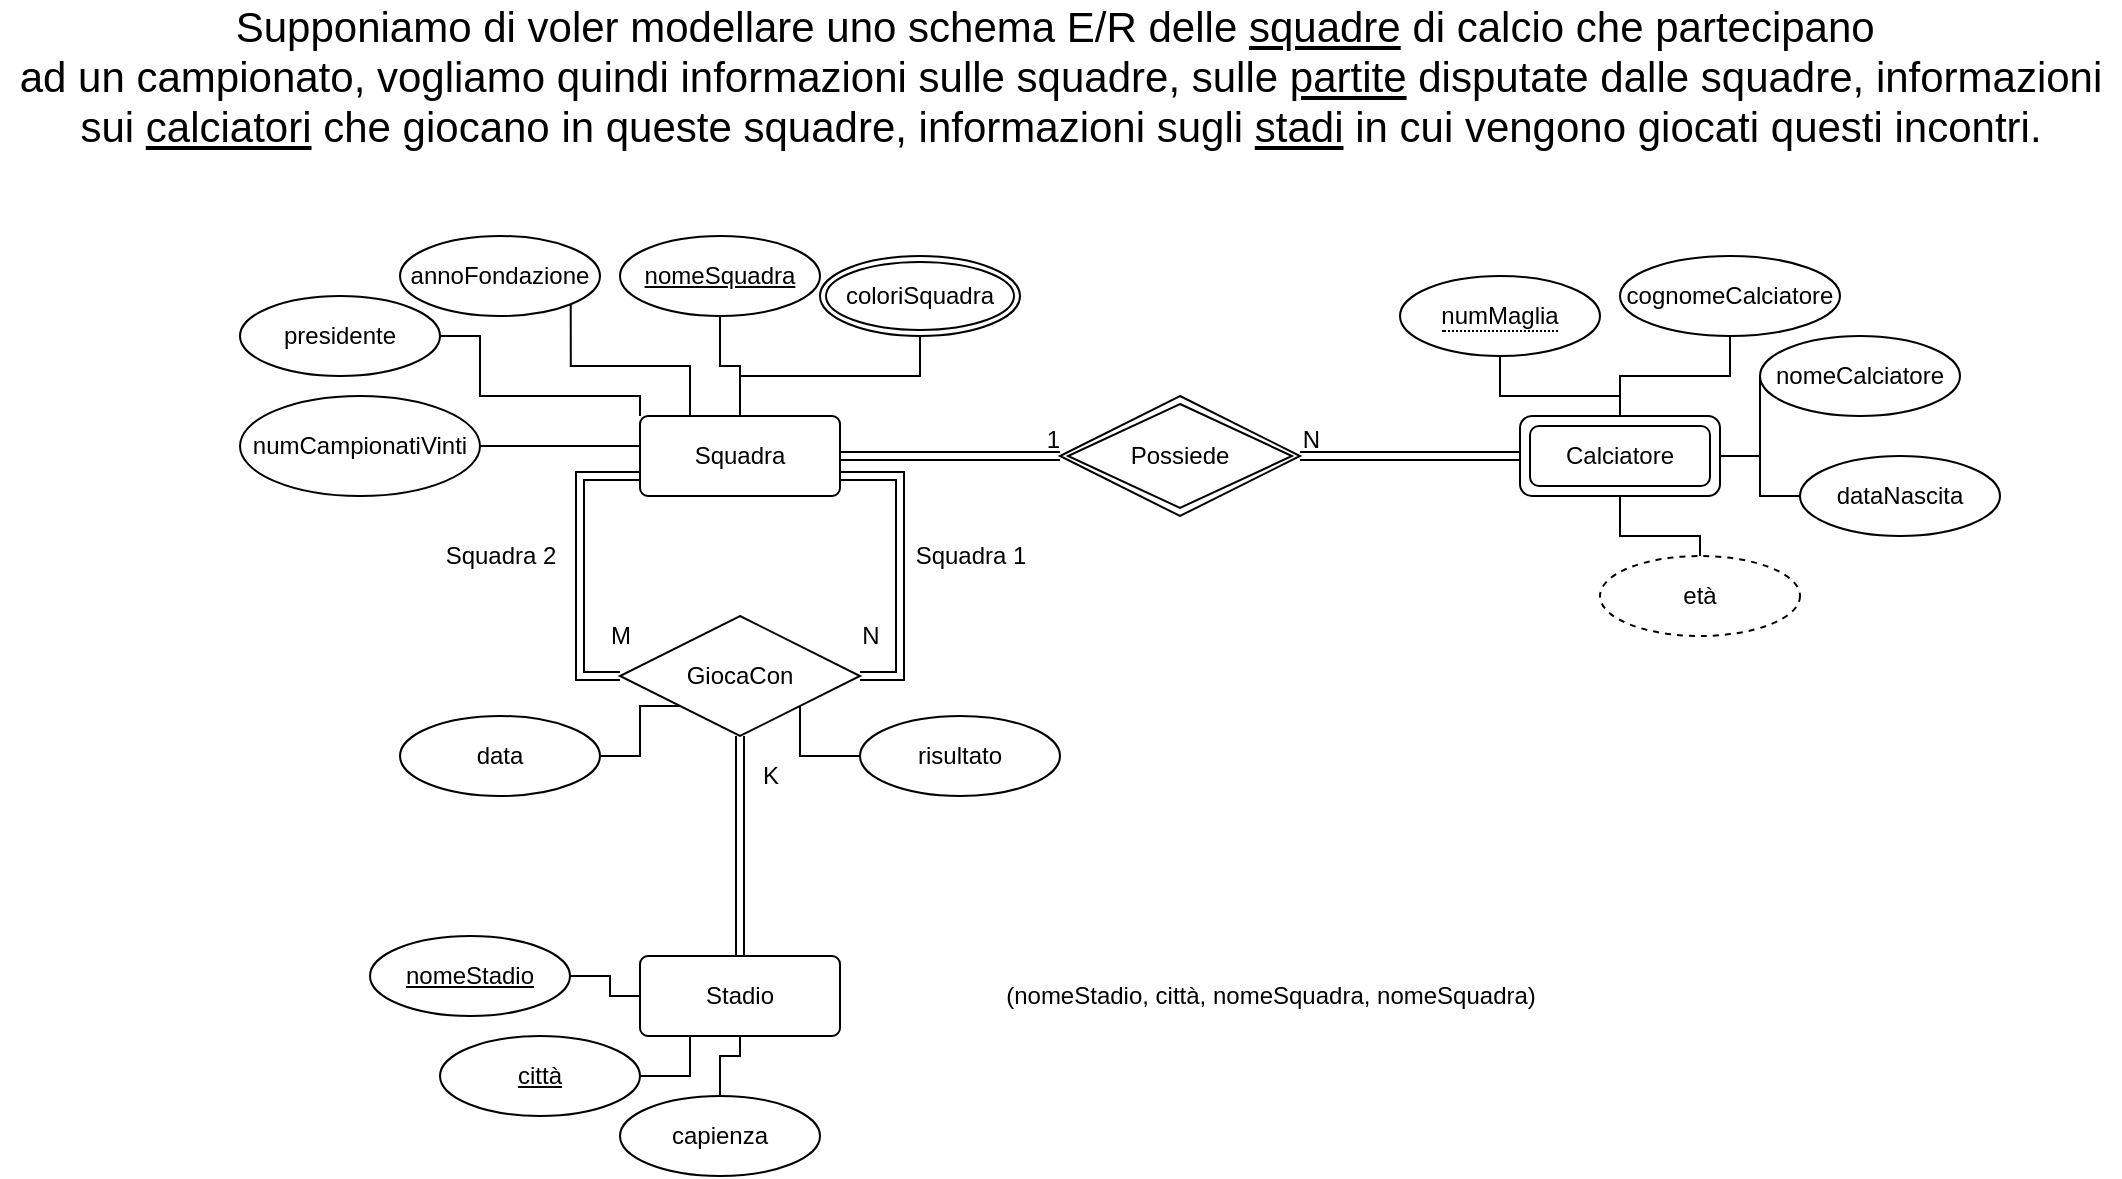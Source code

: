 <mxfile version="13.0.1" type="device"><diagram id="q0JTB-GfVeCKMsjpY5aI" name="Page-1"><mxGraphModel dx="541" dy="359" grid="1" gridSize="10" guides="1" tooltips="1" connect="1" arrows="1" fold="1" page="1" pageScale="1" pageWidth="1827" pageHeight="16900" math="0" shadow="0"><root><mxCell id="0"/><mxCell id="1" parent="0"/><mxCell id="TRV-0-cWPBI3vSq-Ukxo-1" value="&lt;span style=&quot;font-size: 21px&quot;&gt;Supponiamo di voler modellare uno schema E/R delle &lt;u&gt;squadre&lt;/u&gt; di calcio che partecipano&amp;nbsp;&lt;br&gt;&lt;/span&gt;&lt;font style=&quot;font-size: 21px&quot;&gt;ad un campionato, vogliamo quindi informazioni sulle squadre, sulle &lt;u&gt;partite&lt;/u&gt; disputate dalle squadre, informazioni&lt;br&gt;&lt;/font&gt;&lt;font style=&quot;font-size: 21px&quot;&gt;sui &lt;u&gt;calciatori&lt;/u&gt; che giocano in queste squadre, informazioni sugli &lt;u&gt;stadi&lt;/u&gt; in cui vengono giocati questi incontri.&lt;/font&gt;" style="text;html=1;align=center;verticalAlign=middle;resizable=0;points=[];autosize=1;" vertex="1" parent="1"><mxGeometry x="30" y="100" width="1060" height="60" as="geometry"/></mxCell><mxCell id="TRV-0-cWPBI3vSq-Ukxo-93" style="edgeStyle=orthogonalEdgeStyle;rounded=0;orthogonalLoop=1;jettySize=auto;html=1;endArrow=none;endFill=0;" edge="1" parent="1" source="TRV-0-cWPBI3vSq-Ukxo-84" target="TRV-0-cWPBI3vSq-Ukxo-89"><mxGeometry relative="1" as="geometry"/></mxCell><mxCell id="TRV-0-cWPBI3vSq-Ukxo-94" style="edgeStyle=orthogonalEdgeStyle;rounded=0;orthogonalLoop=1;jettySize=auto;html=1;entryX=1;entryY=1;entryDx=0;entryDy=0;endArrow=none;endFill=0;exitX=0.25;exitY=0;exitDx=0;exitDy=0;" edge="1" parent="1" source="TRV-0-cWPBI3vSq-Ukxo-84" target="TRV-0-cWPBI3vSq-Ukxo-90"><mxGeometry relative="1" as="geometry"/></mxCell><mxCell id="TRV-0-cWPBI3vSq-Ukxo-95" style="edgeStyle=orthogonalEdgeStyle;rounded=0;orthogonalLoop=1;jettySize=auto;html=1;entryX=0.5;entryY=1;entryDx=0;entryDy=0;endArrow=none;endFill=0;" edge="1" parent="1" source="TRV-0-cWPBI3vSq-Ukxo-84" target="TRV-0-cWPBI3vSq-Ukxo-87"><mxGeometry relative="1" as="geometry"/></mxCell><mxCell id="TRV-0-cWPBI3vSq-Ukxo-96" style="edgeStyle=orthogonalEdgeStyle;rounded=0;orthogonalLoop=1;jettySize=auto;html=1;entryX=1;entryY=0.5;entryDx=0;entryDy=0;endArrow=none;endFill=0;exitX=0;exitY=0;exitDx=0;exitDy=0;" edge="1" parent="1" source="TRV-0-cWPBI3vSq-Ukxo-84" target="TRV-0-cWPBI3vSq-Ukxo-91"><mxGeometry relative="1" as="geometry"><Array as="points"><mxPoint x="350" y="290"/><mxPoint x="270" y="290"/><mxPoint x="270" y="260"/></Array></mxGeometry></mxCell><mxCell id="TRV-0-cWPBI3vSq-Ukxo-97" style="edgeStyle=orthogonalEdgeStyle;rounded=0;orthogonalLoop=1;jettySize=auto;html=1;entryX=1;entryY=0.5;entryDx=0;entryDy=0;endArrow=none;endFill=0;exitX=0;exitY=0.5;exitDx=0;exitDy=0;" edge="1" parent="1" source="TRV-0-cWPBI3vSq-Ukxo-84" target="TRV-0-cWPBI3vSq-Ukxo-92"><mxGeometry relative="1" as="geometry"><Array as="points"><mxPoint x="350" y="315"/></Array></mxGeometry></mxCell><mxCell id="TRV-0-cWPBI3vSq-Ukxo-99" style="edgeStyle=orthogonalEdgeStyle;rounded=0;orthogonalLoop=1;jettySize=auto;html=1;entryX=0;entryY=0.5;entryDx=0;entryDy=0;endArrow=none;endFill=0;shape=link;" edge="1" parent="1" source="TRV-0-cWPBI3vSq-Ukxo-84"><mxGeometry relative="1" as="geometry"><mxPoint x="560" y="320" as="targetPoint"/></mxGeometry></mxCell><mxCell id="TRV-0-cWPBI3vSq-Ukxo-84" value="Squadra" style="rounded=1;arcSize=10;whiteSpace=wrap;html=1;align=center;" vertex="1" parent="1"><mxGeometry x="350" y="300" width="100" height="40" as="geometry"/></mxCell><mxCell id="TRV-0-cWPBI3vSq-Ukxo-129" style="edgeStyle=orthogonalEdgeStyle;rounded=0;orthogonalLoop=1;jettySize=auto;html=1;entryX=0.5;entryY=1;entryDx=0;entryDy=0;endArrow=none;endFill=0;shape=link;" edge="1" parent="1" source="TRV-0-cWPBI3vSq-Ukxo-85" target="TRV-0-cWPBI3vSq-Ukxo-121"><mxGeometry relative="1" as="geometry"/></mxCell><mxCell id="TRV-0-cWPBI3vSq-Ukxo-85" value="Stadio" style="rounded=1;arcSize=10;whiteSpace=wrap;html=1;align=center;" vertex="1" parent="1"><mxGeometry x="350" y="570" width="100" height="40" as="geometry"/></mxCell><mxCell id="TRV-0-cWPBI3vSq-Ukxo-87" value="&lt;u&gt;nomeSquadra&lt;/u&gt;" style="ellipse;whiteSpace=wrap;html=1;align=center;" vertex="1" parent="1"><mxGeometry x="340" y="210" width="100" height="40" as="geometry"/></mxCell><mxCell id="TRV-0-cWPBI3vSq-Ukxo-89" value="coloriSquadra" style="ellipse;shape=doubleEllipse;margin=3;whiteSpace=wrap;html=1;align=center;" vertex="1" parent="1"><mxGeometry x="440" y="220" width="100" height="40" as="geometry"/></mxCell><mxCell id="TRV-0-cWPBI3vSq-Ukxo-90" value="annoFondazione" style="ellipse;whiteSpace=wrap;html=1;align=center;" vertex="1" parent="1"><mxGeometry x="230" y="210" width="100" height="40" as="geometry"/></mxCell><mxCell id="TRV-0-cWPBI3vSq-Ukxo-91" value="presidente" style="ellipse;whiteSpace=wrap;html=1;align=center;" vertex="1" parent="1"><mxGeometry x="150" y="240" width="100" height="40" as="geometry"/></mxCell><mxCell id="TRV-0-cWPBI3vSq-Ukxo-92" value="numCampionatiVinti" style="ellipse;whiteSpace=wrap;html=1;align=center;" vertex="1" parent="1"><mxGeometry x="150" y="290" width="120" height="50" as="geometry"/></mxCell><mxCell id="TRV-0-cWPBI3vSq-Ukxo-101" value="" style="endArrow=none;html=1;rounded=0;entryX=1;entryY=0.5;entryDx=0;entryDy=0;exitX=0;exitY=0.5;exitDx=0;exitDy=0;shape=link;" edge="1" parent="1"><mxGeometry relative="1" as="geometry"><mxPoint x="790" y="320" as="sourcePoint"/><mxPoint x="680" y="320" as="targetPoint"/></mxGeometry></mxCell><mxCell id="TRV-0-cWPBI3vSq-Ukxo-102" value="N" style="resizable=0;html=1;align=right;verticalAlign=bottom;" connectable="0" vertex="1" parent="TRV-0-cWPBI3vSq-Ukxo-101"><mxGeometry x="1" relative="1" as="geometry"><mxPoint x="10" as="offset"/></mxGeometry></mxCell><mxCell id="TRV-0-cWPBI3vSq-Ukxo-103" value="1" style="resizable=0;html=1;align=right;verticalAlign=bottom;" connectable="0" vertex="1" parent="1"><mxGeometry x="550" y="320" as="geometry"><mxPoint x="10" as="offset"/></mxGeometry></mxCell><mxCell id="TRV-0-cWPBI3vSq-Ukxo-104" value="Possiede" style="shape=rhombus;double=1;perimeter=rhombusPerimeter;whiteSpace=wrap;html=1;align=center;" vertex="1" parent="1"><mxGeometry x="560" y="290" width="120" height="60" as="geometry"/></mxCell><mxCell id="TRV-0-cWPBI3vSq-Ukxo-108" value="" style="edgeStyle=orthogonalEdgeStyle;shape=link;rounded=0;orthogonalLoop=1;jettySize=auto;html=1;endArrow=none;endFill=0;" edge="1" parent="1" source="TRV-0-cWPBI3vSq-Ukxo-106"><mxGeometry relative="1" as="geometry"><mxPoint x="710" y="320" as="targetPoint"/></mxGeometry></mxCell><mxCell id="TRV-0-cWPBI3vSq-Ukxo-115" style="edgeStyle=orthogonalEdgeStyle;rounded=0;orthogonalLoop=1;jettySize=auto;html=1;endArrow=none;endFill=0;" edge="1" parent="1" source="TRV-0-cWPBI3vSq-Ukxo-106" target="TRV-0-cWPBI3vSq-Ukxo-110"><mxGeometry relative="1" as="geometry"/></mxCell><mxCell id="TRV-0-cWPBI3vSq-Ukxo-116" style="edgeStyle=orthogonalEdgeStyle;rounded=0;orthogonalLoop=1;jettySize=auto;html=1;endArrow=none;endFill=0;" edge="1" parent="1" source="TRV-0-cWPBI3vSq-Ukxo-106" target="TRV-0-cWPBI3vSq-Ukxo-114"><mxGeometry relative="1" as="geometry"/></mxCell><mxCell id="TRV-0-cWPBI3vSq-Ukxo-119" style="edgeStyle=orthogonalEdgeStyle;rounded=0;orthogonalLoop=1;jettySize=auto;html=1;entryX=0.5;entryY=0;entryDx=0;entryDy=0;endArrow=none;endFill=0;" edge="1" parent="1" source="TRV-0-cWPBI3vSq-Ukxo-106" target="TRV-0-cWPBI3vSq-Ukxo-118"><mxGeometry relative="1" as="geometry"/></mxCell><mxCell id="TRV-0-cWPBI3vSq-Ukxo-106" value="Calciatore" style="rounded=1;shape=ext;margin=3;double=1;whiteSpace=wrap;html=1;align=center;" vertex="1" parent="1"><mxGeometry x="790" y="300" width="100" height="40" as="geometry"/></mxCell><mxCell id="TRV-0-cWPBI3vSq-Ukxo-110" value="cognomeCalciatore" style="ellipse;whiteSpace=wrap;html=1;align=center;" vertex="1" parent="1"><mxGeometry x="840" y="220" width="110" height="40" as="geometry"/></mxCell><mxCell id="TRV-0-cWPBI3vSq-Ukxo-113" style="edgeStyle=orthogonalEdgeStyle;rounded=0;orthogonalLoop=1;jettySize=auto;html=1;entryX=0.5;entryY=0;entryDx=0;entryDy=0;endArrow=none;endFill=0;" edge="1" parent="1" source="TRV-0-cWPBI3vSq-Ukxo-112" target="TRV-0-cWPBI3vSq-Ukxo-106"><mxGeometry relative="1" as="geometry"/></mxCell><mxCell id="TRV-0-cWPBI3vSq-Ukxo-112" value="&lt;span style=&quot;border-bottom: 1px dotted&quot;&gt;numMaglia&lt;/span&gt;" style="ellipse;whiteSpace=wrap;html=1;align=center;" vertex="1" parent="1"><mxGeometry x="730" y="230" width="100" height="40" as="geometry"/></mxCell><mxCell id="TRV-0-cWPBI3vSq-Ukxo-114" value="nomeCalciatore" style="ellipse;whiteSpace=wrap;html=1;align=center;" vertex="1" parent="1"><mxGeometry x="910" y="260" width="100" height="40" as="geometry"/></mxCell><mxCell id="TRV-0-cWPBI3vSq-Ukxo-120" style="edgeStyle=orthogonalEdgeStyle;rounded=0;orthogonalLoop=1;jettySize=auto;html=1;entryX=1;entryY=0.5;entryDx=0;entryDy=0;endArrow=none;endFill=0;" edge="1" parent="1" source="TRV-0-cWPBI3vSq-Ukxo-117" target="TRV-0-cWPBI3vSq-Ukxo-106"><mxGeometry relative="1" as="geometry"/></mxCell><mxCell id="TRV-0-cWPBI3vSq-Ukxo-117" value="dataNascita" style="ellipse;whiteSpace=wrap;html=1;align=center;" vertex="1" parent="1"><mxGeometry x="930" y="320" width="100" height="40" as="geometry"/></mxCell><mxCell id="TRV-0-cWPBI3vSq-Ukxo-118" value="età" style="ellipse;whiteSpace=wrap;html=1;align=center;dashed=1;" vertex="1" parent="1"><mxGeometry x="830" y="370" width="100" height="40" as="geometry"/></mxCell><mxCell id="TRV-0-cWPBI3vSq-Ukxo-122" style="edgeStyle=orthogonalEdgeStyle;rounded=0;orthogonalLoop=1;jettySize=auto;html=1;endArrow=none;endFill=0;entryX=0;entryY=0.75;entryDx=0;entryDy=0;shape=link;" edge="1" parent="1" source="TRV-0-cWPBI3vSq-Ukxo-121" target="TRV-0-cWPBI3vSq-Ukxo-84"><mxGeometry relative="1" as="geometry"><mxPoint x="320" y="330" as="targetPoint"/><Array as="points"><mxPoint x="320" y="430"/><mxPoint x="320" y="330"/></Array></mxGeometry></mxCell><mxCell id="TRV-0-cWPBI3vSq-Ukxo-123" style="edgeStyle=orthogonalEdgeStyle;rounded=0;orthogonalLoop=1;jettySize=auto;html=1;entryX=1;entryY=0.75;entryDx=0;entryDy=0;endArrow=none;endFill=0;shape=link;" edge="1" parent="1" source="TRV-0-cWPBI3vSq-Ukxo-121" target="TRV-0-cWPBI3vSq-Ukxo-84"><mxGeometry relative="1" as="geometry"><Array as="points"><mxPoint x="480" y="430"/><mxPoint x="480" y="330"/></Array></mxGeometry></mxCell><mxCell id="TRV-0-cWPBI3vSq-Ukxo-121" value="GiocaCon" style="shape=rhombus;perimeter=rhombusPerimeter;whiteSpace=wrap;html=1;align=center;" vertex="1" parent="1"><mxGeometry x="340" y="400" width="120" height="60" as="geometry"/></mxCell><mxCell id="TRV-0-cWPBI3vSq-Ukxo-124" value="M" style="text;html=1;align=center;verticalAlign=middle;resizable=0;points=[];autosize=1;" vertex="1" parent="1"><mxGeometry x="325" y="400" width="30" height="20" as="geometry"/></mxCell><mxCell id="TRV-0-cWPBI3vSq-Ukxo-125" value="Squadra 2" style="text;html=1;align=center;verticalAlign=middle;resizable=0;points=[];autosize=1;" vertex="1" parent="1"><mxGeometry x="245" y="360" width="70" height="20" as="geometry"/></mxCell><mxCell id="TRV-0-cWPBI3vSq-Ukxo-126" value="Squadra 1" style="text;html=1;align=center;verticalAlign=middle;resizable=0;points=[];autosize=1;" vertex="1" parent="1"><mxGeometry x="480" y="360" width="70" height="20" as="geometry"/></mxCell><mxCell id="TRV-0-cWPBI3vSq-Ukxo-127" value="N" style="text;html=1;align=center;verticalAlign=middle;resizable=0;points=[];autosize=1;" vertex="1" parent="1"><mxGeometry x="455" y="400" width="20" height="20" as="geometry"/></mxCell><mxCell id="TRV-0-cWPBI3vSq-Ukxo-133" style="edgeStyle=orthogonalEdgeStyle;rounded=0;orthogonalLoop=1;jettySize=auto;html=1;entryX=1;entryY=1;entryDx=0;entryDy=0;endArrow=none;endFill=0;exitX=0;exitY=0.5;exitDx=0;exitDy=0;" edge="1" parent="1" source="TRV-0-cWPBI3vSq-Ukxo-130" target="TRV-0-cWPBI3vSq-Ukxo-121"><mxGeometry relative="1" as="geometry"/></mxCell><mxCell id="TRV-0-cWPBI3vSq-Ukxo-130" value="risultato" style="ellipse;whiteSpace=wrap;html=1;align=center;" vertex="1" parent="1"><mxGeometry x="460" y="450" width="100" height="40" as="geometry"/></mxCell><mxCell id="TRV-0-cWPBI3vSq-Ukxo-132" style="edgeStyle=orthogonalEdgeStyle;rounded=0;orthogonalLoop=1;jettySize=auto;html=1;entryX=0;entryY=1;entryDx=0;entryDy=0;endArrow=none;endFill=0;" edge="1" parent="1" source="TRV-0-cWPBI3vSq-Ukxo-131" target="TRV-0-cWPBI3vSq-Ukxo-121"><mxGeometry relative="1" as="geometry"/></mxCell><mxCell id="TRV-0-cWPBI3vSq-Ukxo-131" value="data" style="ellipse;whiteSpace=wrap;html=1;align=center;" vertex="1" parent="1"><mxGeometry x="230" y="450" width="100" height="40" as="geometry"/></mxCell><mxCell id="TRV-0-cWPBI3vSq-Ukxo-137" style="edgeStyle=orthogonalEdgeStyle;rounded=0;orthogonalLoop=1;jettySize=auto;html=1;entryX=0;entryY=0.5;entryDx=0;entryDy=0;endArrow=none;endFill=0;" edge="1" parent="1" source="TRV-0-cWPBI3vSq-Ukxo-134" target="TRV-0-cWPBI3vSq-Ukxo-85"><mxGeometry relative="1" as="geometry"/></mxCell><mxCell id="TRV-0-cWPBI3vSq-Ukxo-134" value="&lt;u&gt;nomeStadio&lt;/u&gt;" style="ellipse;whiteSpace=wrap;html=1;align=center;" vertex="1" parent="1"><mxGeometry x="215" y="560" width="100" height="40" as="geometry"/></mxCell><mxCell id="TRV-0-cWPBI3vSq-Ukxo-138" style="edgeStyle=orthogonalEdgeStyle;rounded=0;orthogonalLoop=1;jettySize=auto;html=1;entryX=0.25;entryY=1;entryDx=0;entryDy=0;endArrow=none;endFill=0;exitX=1;exitY=0.5;exitDx=0;exitDy=0;" edge="1" parent="1" source="TRV-0-cWPBI3vSq-Ukxo-135" target="TRV-0-cWPBI3vSq-Ukxo-85"><mxGeometry relative="1" as="geometry"/></mxCell><mxCell id="TRV-0-cWPBI3vSq-Ukxo-135" value="&lt;u&gt;città&lt;/u&gt;" style="ellipse;whiteSpace=wrap;html=1;align=center;" vertex="1" parent="1"><mxGeometry x="250" y="610" width="100" height="40" as="geometry"/></mxCell><mxCell id="TRV-0-cWPBI3vSq-Ukxo-139" style="edgeStyle=orthogonalEdgeStyle;rounded=0;orthogonalLoop=1;jettySize=auto;html=1;entryX=0.5;entryY=1;entryDx=0;entryDy=0;endArrow=none;endFill=0;" edge="1" parent="1" source="TRV-0-cWPBI3vSq-Ukxo-136" target="TRV-0-cWPBI3vSq-Ukxo-85"><mxGeometry relative="1" as="geometry"/></mxCell><mxCell id="TRV-0-cWPBI3vSq-Ukxo-136" value="capienza" style="ellipse;whiteSpace=wrap;html=1;align=center;" vertex="1" parent="1"><mxGeometry x="340" y="640" width="100" height="40" as="geometry"/></mxCell><mxCell id="TRV-0-cWPBI3vSq-Ukxo-140" value="(nomeStadio, città, nomeSquadra, nomeSquadra)" style="text;html=1;align=center;verticalAlign=middle;resizable=0;points=[];autosize=1;" vertex="1" parent="1"><mxGeometry x="525" y="580" width="280" height="20" as="geometry"/></mxCell><mxCell id="TRV-0-cWPBI3vSq-Ukxo-141" value="K" style="text;html=1;align=center;verticalAlign=middle;resizable=0;points=[];autosize=1;" vertex="1" parent="1"><mxGeometry x="405" y="470" width="20" height="20" as="geometry"/></mxCell></root></mxGraphModel></diagram></mxfile>